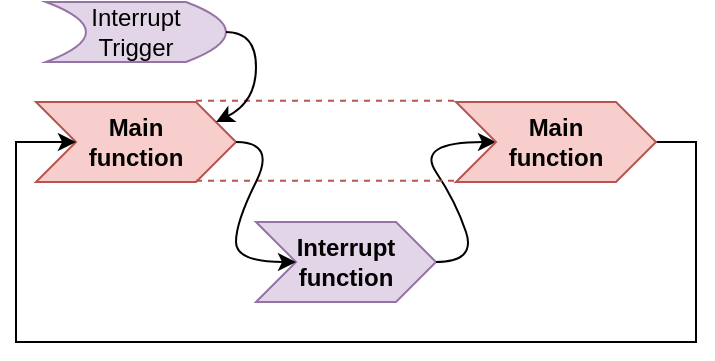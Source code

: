 <mxfile version="17.2.4" type="device" pages="10"><diagram id="HdS0mlNnBVwemlSZvNO9" name="Interrupt"><mxGraphModel dx="1108" dy="561" grid="1" gridSize="10" guides="1" tooltips="1" connect="1" arrows="1" fold="1" page="1" pageScale="1" pageWidth="850" pageHeight="1100" math="0" shadow="0"><root><mxCell id="0"/><mxCell id="1" parent="0"/><mxCell id="BK3yumWsxJV6LDgLpxUC-1" value="Main&lt;br&gt;function" style="shape=step;perimeter=stepPerimeter;whiteSpace=wrap;html=1;fixedSize=1;fillColor=#f8cecc;strokeColor=#b85450;fontStyle=1" parent="1" vertex="1"><mxGeometry x="180" y="200" width="100" height="40" as="geometry"/></mxCell><mxCell id="BK3yumWsxJV6LDgLpxUC-2" value="Interrupt&lt;br&gt;function" style="shape=step;perimeter=stepPerimeter;whiteSpace=wrap;html=1;fixedSize=1;fillColor=#e1d5e7;strokeColor=#9673a6;fontStyle=1" parent="1" vertex="1"><mxGeometry x="290" y="260" width="90" height="40" as="geometry"/></mxCell><mxCell id="BK3yumWsxJV6LDgLpxUC-13" style="edgeStyle=orthogonalEdgeStyle;rounded=0;orthogonalLoop=1;jettySize=auto;html=1;entryX=0;entryY=0.5;entryDx=0;entryDy=0;exitX=1;exitY=0.5;exitDx=0;exitDy=0;" parent="1" source="BK3yumWsxJV6LDgLpxUC-18" target="BK3yumWsxJV6LDgLpxUC-1" edge="1"><mxGeometry relative="1" as="geometry"><mxPoint x="549.971" y="220.029" as="sourcePoint"/><Array as="points"><mxPoint x="510" y="220"/><mxPoint x="510" y="320"/><mxPoint x="170" y="320"/><mxPoint x="170" y="220"/></Array></mxGeometry></mxCell><mxCell id="BK3yumWsxJV6LDgLpxUC-6" value="" style="curved=1;endArrow=classic;html=1;rounded=0;exitX=1;exitY=0.5;exitDx=0;exitDy=0;" parent="1" source="BK3yumWsxJV6LDgLpxUC-2" edge="1"><mxGeometry width="50" height="50" relative="1" as="geometry"><mxPoint x="380" y="300" as="sourcePoint"/><mxPoint x="410" y="220" as="targetPoint"/><Array as="points"><mxPoint x="400" y="280"/><mxPoint x="390" y="250"/><mxPoint x="370" y="220"/></Array></mxGeometry></mxCell><mxCell id="BK3yumWsxJV6LDgLpxUC-11" value="" style="endArrow=none;html=1;rounded=0;dashed=1;fillColor=#f8cecc;strokeColor=#b85450;" parent="1" edge="1"><mxGeometry width="50" height="50" relative="1" as="geometry"><mxPoint x="260" y="199.43" as="sourcePoint"/><mxPoint x="390" y="199.43" as="targetPoint"/></mxGeometry></mxCell><mxCell id="BK3yumWsxJV6LDgLpxUC-12" value="Interrupt&lt;br&gt;Trigger" style="shape=dataStorage;whiteSpace=wrap;html=1;fixedSize=1;fillColor=#e1d5e7;strokeColor=#9673a6;flipH=1;" parent="1" vertex="1"><mxGeometry x="185" y="150" width="90" height="30" as="geometry"/></mxCell><mxCell id="BK3yumWsxJV6LDgLpxUC-15" value="" style="endArrow=none;html=1;rounded=0;dashed=1;fillColor=#f8cecc;strokeColor=#b85450;" parent="1" edge="1"><mxGeometry width="50" height="50" relative="1" as="geometry"><mxPoint x="260" y="239.43" as="sourcePoint"/><mxPoint x="390" y="239.43" as="targetPoint"/></mxGeometry></mxCell><mxCell id="BK3yumWsxJV6LDgLpxUC-16" value="" style="curved=1;endArrow=classic;html=1;rounded=0;exitX=1;exitY=0.5;exitDx=0;exitDy=0;" parent="1" source="BK3yumWsxJV6LDgLpxUC-12" edge="1"><mxGeometry width="50" height="50" relative="1" as="geometry"><mxPoint x="230" y="150" as="sourcePoint"/><mxPoint x="270" y="210" as="targetPoint"/><Array as="points"><mxPoint x="290" y="165"/><mxPoint x="290" y="200"/></Array></mxGeometry></mxCell><mxCell id="BK3yumWsxJV6LDgLpxUC-17" value="" style="curved=1;endArrow=classic;html=1;rounded=0;exitX=1;exitY=0.5;exitDx=0;exitDy=0;" parent="1" edge="1"><mxGeometry width="50" height="50" relative="1" as="geometry"><mxPoint x="280" y="220" as="sourcePoint"/><mxPoint x="310" y="280" as="targetPoint"/><Array as="points"><mxPoint x="300" y="220"/><mxPoint x="280" y="260"/><mxPoint x="280" y="280"/></Array></mxGeometry></mxCell><mxCell id="BK3yumWsxJV6LDgLpxUC-18" value="Main&lt;br&gt;function" style="shape=step;perimeter=stepPerimeter;whiteSpace=wrap;html=1;fixedSize=1;fillColor=#f8cecc;strokeColor=#b85450;fontStyle=1" parent="1" vertex="1"><mxGeometry x="390" y="200" width="100" height="40" as="geometry"/></mxCell></root></mxGraphModel></diagram><diagram id="fHdKPtiNXR6PKn9Z_3xA" name="INTCON"><mxGraphModel dx="868" dy="561" grid="1" gridSize="10" guides="1" tooltips="1" connect="1" arrows="1" fold="1" page="1" pageScale="1" pageWidth="850" pageHeight="1100" math="0" shadow="0"><root><mxCell id="0"/><mxCell id="1" parent="0"/><mxCell id="uqjSJrUbZOF2xheraXcI-16" style="edgeStyle=orthogonalEdgeStyle;rounded=0;orthogonalLoop=1;jettySize=auto;html=1;entryX=0;entryY=0.5;entryDx=0;entryDy=0;" parent="1" source="uqjSJrUbZOF2xheraXcI-1" target="uqjSJrUbZOF2xheraXcI-13" edge="1"><mxGeometry relative="1" as="geometry"><Array as="points"><mxPoint x="150" y="265"/></Array></mxGeometry></mxCell><mxCell id="uqjSJrUbZOF2xheraXcI-1" value="GIE" style="rounded=0;whiteSpace=wrap;html=1;fillColor=#ffe6cc;strokeColor=#d79b00;" parent="1" vertex="1"><mxGeometry x="120" y="80" width="60" height="20" as="geometry"/></mxCell><mxCell id="uqjSJrUbZOF2xheraXcI-15" style="edgeStyle=orthogonalEdgeStyle;rounded=0;orthogonalLoop=1;jettySize=auto;html=1;entryX=0;entryY=0.5;entryDx=0;entryDy=0;" parent="1" source="uqjSJrUbZOF2xheraXcI-2" target="uqjSJrUbZOF2xheraXcI-12" edge="1"><mxGeometry relative="1" as="geometry"/></mxCell><mxCell id="uqjSJrUbZOF2xheraXcI-2" value="PEIE" style="rounded=0;whiteSpace=wrap;html=1;fillColor=#e1d5e7;strokeColor=#9673a6;" parent="1" vertex="1"><mxGeometry x="180" y="80" width="60" height="20" as="geometry"/></mxCell><mxCell id="uqjSJrUbZOF2xheraXcI-3" value="RFU" style="rounded=0;whiteSpace=wrap;html=1;fillColor=#f5f5f5;fontColor=#333333;strokeColor=#666666;" parent="1" vertex="1"><mxGeometry x="240" y="80" width="150" height="20" as="geometry"/></mxCell><mxCell id="uqjSJrUbZOF2xheraXcI-14" style="edgeStyle=orthogonalEdgeStyle;rounded=0;orthogonalLoop=1;jettySize=auto;html=1;entryX=0.75;entryY=0;entryDx=0;entryDy=0;" parent="1" source="uqjSJrUbZOF2xheraXcI-4" target="uqjSJrUbZOF2xheraXcI-11" edge="1"><mxGeometry relative="1" as="geometry"/></mxCell><mxCell id="uqjSJrUbZOF2xheraXcI-4" value="INTEDG" style="rounded=0;whiteSpace=wrap;html=1;fillColor=#d5e8d4;strokeColor=#82b366;" parent="1" vertex="1"><mxGeometry x="390" y="80" width="60" height="20" as="geometry"/></mxCell><mxCell id="uqjSJrUbZOF2xheraXcI-5" value="7" style="rounded=0;whiteSpace=wrap;html=1;fillColor=#ffe6cc;strokeColor=#d79b00;" parent="1" vertex="1"><mxGeometry x="120" y="60" width="60" height="20" as="geometry"/></mxCell><mxCell id="uqjSJrUbZOF2xheraXcI-6" value="6" style="rounded=0;whiteSpace=wrap;html=1;fillColor=#e1d5e7;strokeColor=#9673a6;" parent="1" vertex="1"><mxGeometry x="180" y="60" width="60" height="20" as="geometry"/></mxCell><mxCell id="uqjSJrUbZOF2xheraXcI-7" value="5:1" style="rounded=0;whiteSpace=wrap;html=1;fillColor=#f5f5f5;fontColor=#333333;strokeColor=#666666;" parent="1" vertex="1"><mxGeometry x="240" y="60" width="150" height="20" as="geometry"/></mxCell><mxCell id="uqjSJrUbZOF2xheraXcI-8" value="0" style="rounded=0;whiteSpace=wrap;html=1;fillColor=#d5e8d4;strokeColor=#82b366;" parent="1" vertex="1"><mxGeometry x="390" y="60" width="60" height="20" as="geometry"/></mxCell><mxCell id="uqjSJrUbZOF2xheraXcI-9" value="INTCON" style="rounded=0;whiteSpace=wrap;html=1;fontStyle=1;fillColor=#f8cecc;strokeColor=#b85450;" parent="1" vertex="1"><mxGeometry x="120" y="40" width="330" height="20" as="geometry"/></mxCell><mxCell id="uqjSJrUbZOF2xheraXcI-11" value="&amp;nbsp;Interrupt Edge Select bit&lt;br&gt;&lt;div&gt;&lt;i&gt;1 = Interrupt on rising edge of INT pin&lt;/i&gt;&lt;/div&gt;&lt;div&gt;&lt;i&gt;0 = Interrupt on falling edge of INT pin&lt;/i&gt;&lt;/div&gt;" style="rounded=1;whiteSpace=wrap;html=1;align=left;fillColor=#d5e8d4;strokeColor=#82b366;" parent="1" vertex="1"><mxGeometry x="240" y="140" width="240" height="50" as="geometry"/></mxCell><mxCell id="uqjSJrUbZOF2xheraXcI-12" value="Peripheral Interrupt Enable bit&lt;br&gt;&lt;div&gt;&lt;i&gt;1 = Enables all active peripheral interrupts&lt;/i&gt;&lt;/div&gt;&lt;div&gt;&lt;i&gt;0 = Disables all peripheral interrupts&lt;/i&gt;&lt;/div&gt;" style="rounded=1;whiteSpace=wrap;html=1;align=left;fillColor=#e1d5e7;strokeColor=#9673a6;" parent="1" vertex="1"><mxGeometry x="240" y="190" width="240" height="50" as="geometry"/></mxCell><mxCell id="uqjSJrUbZOF2xheraXcI-13" value="Global Interrupt Enable bit&lt;br&gt;&lt;div&gt;&lt;i&gt;1 = Enables all active interrupts&lt;/i&gt;&lt;/div&gt;&lt;div&gt;&lt;i&gt;0 = Disables all interrupts&lt;/i&gt;&lt;/div&gt;" style="rounded=1;whiteSpace=wrap;html=1;align=left;fillColor=#ffe6cc;strokeColor=#d79b00;" parent="1" vertex="1"><mxGeometry x="240" y="240" width="240" height="50" as="geometry"/></mxCell></root></mxGraphModel></diagram><diagram id="T4p-FemEU6Gjz2nypuAE" name="TMR"><mxGraphModel dx="868" dy="561" grid="1" gridSize="10" guides="1" tooltips="1" connect="1" arrows="1" fold="1" page="1" pageScale="1" pageWidth="850" pageHeight="1100" math="0" shadow="0"><root><mxCell id="0"/><mxCell id="1" parent="0"/><mxCell id="-E1H9-4Wnh3Gled-sCXa-1" value="" style="rounded=0;whiteSpace=wrap;html=1;fillColor=#cdeb8b;strokeColor=#36393d;" parent="1" vertex="1"><mxGeometry x="200" y="120" width="40" height="40" as="geometry"/></mxCell><mxCell id="-E1H9-4Wnh3Gled-sCXa-2" value="" style="rounded=0;whiteSpace=wrap;html=1;fillColor=#cdeb8b;strokeColor=#36393d;" parent="1" vertex="1"><mxGeometry x="240" y="120" width="40" height="40" as="geometry"/></mxCell><mxCell id="-E1H9-4Wnh3Gled-sCXa-3" value="" style="rounded=0;whiteSpace=wrap;html=1;fillColor=#cdeb8b;strokeColor=#36393d;" parent="1" vertex="1"><mxGeometry x="280" y="120" width="40" height="40" as="geometry"/></mxCell><mxCell id="-E1H9-4Wnh3Gled-sCXa-4" value="x" style="rounded=0;whiteSpace=wrap;html=1;fillColor=#ffcccc;strokeColor=#36393d;" parent="1" vertex="1"><mxGeometry x="320" y="120" width="40" height="40" as="geometry"/></mxCell><mxCell id="-E1H9-4Wnh3Gled-sCXa-5" value="x" style="rounded=0;whiteSpace=wrap;html=1;fillColor=#ffcccc;strokeColor=#36393d;" parent="1" vertex="1"><mxGeometry x="360" y="120" width="40" height="40" as="geometry"/></mxCell><mxCell id="-E1H9-4Wnh3Gled-sCXa-6" value="x" style="rounded=0;whiteSpace=wrap;html=1;fillColor=#ffcccc;strokeColor=#36393d;" parent="1" vertex="1"><mxGeometry x="400" y="120" width="40" height="40" as="geometry"/></mxCell><mxCell id="-E1H9-4Wnh3Gled-sCXa-7" value="x" style="rounded=0;whiteSpace=wrap;html=1;fillColor=#ffcccc;strokeColor=#36393d;" parent="1" vertex="1"><mxGeometry x="440" y="120" width="40" height="40" as="geometry"/></mxCell><mxCell id="-E1H9-4Wnh3Gled-sCXa-8" value="x" style="rounded=0;whiteSpace=wrap;html=1;fillColor=#ffcccc;strokeColor=#36393d;" parent="1" vertex="1"><mxGeometry x="480" y="120" width="40" height="40" as="geometry"/></mxCell><mxCell id="-E1H9-4Wnh3Gled-sCXa-9" value="7" style="rounded=0;whiteSpace=wrap;html=1;" parent="1" vertex="1"><mxGeometry x="200" y="80" width="40" height="40" as="geometry"/></mxCell><mxCell id="-E1H9-4Wnh3Gled-sCXa-10" value="6" style="rounded=0;whiteSpace=wrap;html=1;" parent="1" vertex="1"><mxGeometry x="240" y="80" width="40" height="40" as="geometry"/></mxCell><mxCell id="-E1H9-4Wnh3Gled-sCXa-11" value="5" style="rounded=0;whiteSpace=wrap;html=1;" parent="1" vertex="1"><mxGeometry x="280" y="80" width="40" height="40" as="geometry"/></mxCell><mxCell id="-E1H9-4Wnh3Gled-sCXa-12" value="4" style="rounded=0;whiteSpace=wrap;html=1;" parent="1" vertex="1"><mxGeometry x="320" y="80" width="40" height="40" as="geometry"/></mxCell><mxCell id="-E1H9-4Wnh3Gled-sCXa-13" value="3" style="rounded=0;whiteSpace=wrap;html=1;" parent="1" vertex="1"><mxGeometry x="360" y="80" width="40" height="40" as="geometry"/></mxCell><mxCell id="-E1H9-4Wnh3Gled-sCXa-14" value="2" style="rounded=0;whiteSpace=wrap;html=1;" parent="1" vertex="1"><mxGeometry x="400" y="80" width="40" height="40" as="geometry"/></mxCell><mxCell id="-E1H9-4Wnh3Gled-sCXa-15" value="1" style="rounded=0;whiteSpace=wrap;html=1;" parent="1" vertex="1"><mxGeometry x="440" y="80" width="40" height="40" as="geometry"/></mxCell><mxCell id="-E1H9-4Wnh3Gled-sCXa-16" value="0" style="rounded=0;whiteSpace=wrap;html=1;" parent="1" vertex="1"><mxGeometry x="480" y="80" width="40" height="40" as="geometry"/></mxCell><mxCell id="-E1H9-4Wnh3Gled-sCXa-17" value="" style="endArrow=none;html=1;rounded=0;" parent="1" edge="1"><mxGeometry width="50" height="50" relative="1" as="geometry"><mxPoint x="300" y="240" as="sourcePoint"/><mxPoint x="520" y="240" as="targetPoint"/><Array as="points"><mxPoint x="320" y="240"/><mxPoint x="320" y="200"/><mxPoint x="340" y="200"/><mxPoint x="340" y="240"/><mxPoint x="360" y="240"/><mxPoint x="360" y="200"/><mxPoint x="380" y="200"/><mxPoint x="380" y="240"/><mxPoint x="400" y="240"/><mxPoint x="400" y="200"/><mxPoint x="420" y="200"/><mxPoint x="420" y="240"/><mxPoint x="440" y="240"/><mxPoint x="440" y="200"/><mxPoint x="460" y="200"/><mxPoint x="460" y="240"/><mxPoint x="480" y="240"/><mxPoint x="480" y="200"/><mxPoint x="500" y="200"/><mxPoint x="500" y="240"/><mxPoint x="520" y="240"/></Array></mxGeometry></mxCell><mxCell id="-E1H9-4Wnh3Gled-sCXa-28" value="" style="curved=1;endArrow=classic;html=1;rounded=0;entryX=0.5;entryY=1;entryDx=0;entryDy=0;dashed=1;strokeColor=#FF0000;" parent="1" edge="1"><mxGeometry width="50" height="50" relative="1" as="geometry"><mxPoint x="340" y="220" as="sourcePoint"/><mxPoint x="340" y="160" as="targetPoint"/><Array as="points"><mxPoint x="350" y="220"/><mxPoint x="350" y="190"/></Array></mxGeometry></mxCell><mxCell id="-E1H9-4Wnh3Gled-sCXa-29" value="" style="curved=1;endArrow=classic;html=1;rounded=0;entryX=0.5;entryY=1;entryDx=0;entryDy=0;dashed=1;strokeColor=#FF0000;" parent="1" edge="1"><mxGeometry width="50" height="50" relative="1" as="geometry"><mxPoint x="380" y="220" as="sourcePoint"/><mxPoint x="380" y="160" as="targetPoint"/><Array as="points"><mxPoint x="390" y="220"/><mxPoint x="390" y="190"/></Array></mxGeometry></mxCell><mxCell id="-E1H9-4Wnh3Gled-sCXa-30" value="" style="curved=1;endArrow=classic;html=1;rounded=0;entryX=0.5;entryY=1;entryDx=0;entryDy=0;dashed=1;strokeColor=#FF0000;" parent="1" edge="1"><mxGeometry width="50" height="50" relative="1" as="geometry"><mxPoint x="420" y="220" as="sourcePoint"/><mxPoint x="420" y="160" as="targetPoint"/><Array as="points"><mxPoint x="430" y="220"/><mxPoint x="430" y="190"/></Array></mxGeometry></mxCell><mxCell id="-E1H9-4Wnh3Gled-sCXa-31" value="" style="curved=1;endArrow=classic;html=1;rounded=0;entryX=0.5;entryY=1;entryDx=0;entryDy=0;dashed=1;strokeColor=#FF0000;" parent="1" edge="1"><mxGeometry width="50" height="50" relative="1" as="geometry"><mxPoint x="460" y="220" as="sourcePoint"/><mxPoint x="460" y="160" as="targetPoint"/><Array as="points"><mxPoint x="470" y="220"/><mxPoint x="470" y="190"/></Array></mxGeometry></mxCell><mxCell id="-E1H9-4Wnh3Gled-sCXa-32" value="" style="curved=1;endArrow=classic;html=1;rounded=0;entryX=0.5;entryY=1;entryDx=0;entryDy=0;dashed=1;strokeColor=#FF0000;" parent="1" edge="1"><mxGeometry width="50" height="50" relative="1" as="geometry"><mxPoint x="500" y="220" as="sourcePoint"/><mxPoint x="500" y="160" as="targetPoint"/><Array as="points"><mxPoint x="510" y="220"/><mxPoint x="510" y="190"/></Array></mxGeometry></mxCell><mxCell id="-E1H9-4Wnh3Gled-sCXa-33" value="" style="endArrow=classic;html=1;rounded=0;strokeColor=#000000;" parent="1" edge="1"><mxGeometry width="50" height="50" relative="1" as="geometry"><mxPoint x="499.89" y="240" as="sourcePoint"/><mxPoint x="499.89" y="220" as="targetPoint"/></mxGeometry></mxCell><mxCell id="-E1H9-4Wnh3Gled-sCXa-34" value="" style="endArrow=classic;html=1;rounded=0;strokeColor=#000000;" parent="1" edge="1"><mxGeometry width="50" height="50" relative="1" as="geometry"><mxPoint x="459.89" y="240" as="sourcePoint"/><mxPoint x="459.89" y="220" as="targetPoint"/></mxGeometry></mxCell><mxCell id="-E1H9-4Wnh3Gled-sCXa-35" value="" style="endArrow=classic;html=1;rounded=0;strokeColor=#000000;" parent="1" edge="1"><mxGeometry width="50" height="50" relative="1" as="geometry"><mxPoint x="419.89" y="240" as="sourcePoint"/><mxPoint x="419.89" y="220" as="targetPoint"/></mxGeometry></mxCell><mxCell id="-E1H9-4Wnh3Gled-sCXa-36" value="" style="endArrow=classic;html=1;rounded=0;strokeColor=#000000;" parent="1" edge="1"><mxGeometry width="50" height="50" relative="1" as="geometry"><mxPoint x="379.89" y="240" as="sourcePoint"/><mxPoint x="379.89" y="220" as="targetPoint"/></mxGeometry></mxCell><mxCell id="-E1H9-4Wnh3Gled-sCXa-37" value="" style="endArrow=classic;html=1;rounded=0;strokeColor=#000000;" parent="1" edge="1"><mxGeometry width="50" height="50" relative="1" as="geometry"><mxPoint x="339.89" y="240" as="sourcePoint"/><mxPoint x="339.89" y="220" as="targetPoint"/></mxGeometry></mxCell><mxCell id="-E1H9-4Wnh3Gled-sCXa-38" value="0" style="text;html=1;strokeColor=none;fillColor=none;align=center;verticalAlign=middle;whiteSpace=wrap;rounded=0;" parent="1" vertex="1"><mxGeometry x="520" y="230" width="20" height="20" as="geometry"/></mxCell><mxCell id="-E1H9-4Wnh3Gled-sCXa-39" value="1" style="text;html=1;strokeColor=none;fillColor=none;align=center;verticalAlign=middle;whiteSpace=wrap;rounded=0;" parent="1" vertex="1"><mxGeometry x="520" y="190" width="20" height="20" as="geometry"/></mxCell><mxCell id="-E1H9-4Wnh3Gled-sCXa-40" value="Clock" style="text;html=1;strokeColor=none;fillColor=none;align=center;verticalAlign=middle;whiteSpace=wrap;rounded=0;" parent="1" vertex="1"><mxGeometry x="540" y="210" width="40" height="20" as="geometry"/></mxCell><mxCell id="-E1H9-4Wnh3Gled-sCXa-41" value="Timer Register" style="text;html=1;strokeColor=none;fillColor=none;align=center;verticalAlign=middle;whiteSpace=wrap;rounded=0;" parent="1" vertex="1"><mxGeometry x="535" y="80" width="50" height="75" as="geometry"/></mxCell></root></mxGraphModel></diagram><diagram id="WT3NBWjzo3bJX-dOA2V8" name="Overflow"><mxGraphModel dx="1021" dy="660" grid="1" gridSize="10" guides="1" tooltips="1" connect="1" arrows="1" fold="1" page="1" pageScale="1" pageWidth="850" pageHeight="1100" math="0" shadow="0"><root><mxCell id="0"/><mxCell id="1" parent="0"/><mxCell id="ofUAXiHjcmKmkhP3PdBA-17" value="TMR&lt;br&gt;Interrupt" style="shape=dataStorage;whiteSpace=wrap;html=1;fixedSize=1;fillColor=#e1d5e7;strokeColor=#9673a6;" vertex="1" parent="1"><mxGeometry x="80" y="60" width="100" height="40" as="geometry"/></mxCell><mxCell id="aqjSEka0R-u7YPPcWjkM-1" value="x" style="rounded=0;whiteSpace=wrap;html=1;fillColor=#ffcccc;strokeColor=#36393d;" vertex="1" parent="1"><mxGeometry x="200" y="160" width="40" height="40" as="geometry"/></mxCell><mxCell id="aqjSEka0R-u7YPPcWjkM-2" value="x" style="rounded=0;whiteSpace=wrap;html=1;fillColor=#ffcccc;strokeColor=#36393d;" vertex="1" parent="1"><mxGeometry x="240" y="160" width="40" height="40" as="geometry"/></mxCell><mxCell id="aqjSEka0R-u7YPPcWjkM-3" value="x" style="rounded=0;whiteSpace=wrap;html=1;fillColor=#ffcccc;strokeColor=#36393d;" vertex="1" parent="1"><mxGeometry x="280" y="160" width="40" height="40" as="geometry"/></mxCell><mxCell id="aqjSEka0R-u7YPPcWjkM-4" value="x" style="rounded=0;whiteSpace=wrap;html=1;fillColor=#ffcccc;strokeColor=#36393d;" vertex="1" parent="1"><mxGeometry x="320" y="160" width="40" height="40" as="geometry"/></mxCell><mxCell id="aqjSEka0R-u7YPPcWjkM-5" value="x" style="rounded=0;whiteSpace=wrap;html=1;fillColor=#ffcccc;strokeColor=#36393d;" vertex="1" parent="1"><mxGeometry x="360" y="160" width="40" height="40" as="geometry"/></mxCell><mxCell id="aqjSEka0R-u7YPPcWjkM-6" value="" style="rounded=0;whiteSpace=wrap;html=1;fillColor=#cdeb8b;strokeColor=#36393d;" vertex="1" parent="1"><mxGeometry x="400" y="160" width="40" height="40" as="geometry"/></mxCell><mxCell id="aqjSEka0R-u7YPPcWjkM-7" value="" style="rounded=0;whiteSpace=wrap;html=1;fillColor=#cdeb8b;strokeColor=#36393d;" vertex="1" parent="1"><mxGeometry x="440" y="160" width="40" height="40" as="geometry"/></mxCell><mxCell id="t4QpdIaTZzECUc8_HAKA-1" style="edgeStyle=orthogonalEdgeStyle;rounded=0;orthogonalLoop=1;jettySize=auto;html=1;startArrow=classic;startFill=1;endArrow=oval;endFill=1;" edge="1" parent="1" source="aqjSEka0R-u7YPPcWjkM-8"><mxGeometry relative="1" as="geometry"><mxPoint x="220" y="80" as="targetPoint"/><Array as="points"><mxPoint x="540" y="180"/><mxPoint x="540" y="80"/></Array></mxGeometry></mxCell><mxCell id="aqjSEka0R-u7YPPcWjkM-8" value="" style="rounded=0;whiteSpace=wrap;html=1;fillColor=#cdeb8b;strokeColor=#36393d;" vertex="1" parent="1"><mxGeometry x="480" y="160" width="40" height="40" as="geometry"/></mxCell><mxCell id="aqjSEka0R-u7YPPcWjkM-32" style="edgeStyle=orthogonalEdgeStyle;rounded=0;orthogonalLoop=1;jettySize=auto;html=1;entryX=1;entryY=0.5;entryDx=0;entryDy=0;" edge="1" parent="1" source="aqjSEka0R-u7YPPcWjkM-9" target="ofUAXiHjcmKmkhP3PdBA-17"><mxGeometry relative="1" as="geometry"><Array as="points"><mxPoint x="220" y="80"/></Array></mxGeometry></mxCell><mxCell id="aqjSEka0R-u7YPPcWjkM-9" value="7" style="rounded=0;whiteSpace=wrap;html=1;" vertex="1" parent="1"><mxGeometry x="200" y="120" width="40" height="40" as="geometry"/></mxCell><mxCell id="aqjSEka0R-u7YPPcWjkM-10" value="6" style="rounded=0;whiteSpace=wrap;html=1;" vertex="1" parent="1"><mxGeometry x="240" y="120" width="40" height="40" as="geometry"/></mxCell><mxCell id="aqjSEka0R-u7YPPcWjkM-11" value="5" style="rounded=0;whiteSpace=wrap;html=1;" vertex="1" parent="1"><mxGeometry x="280" y="120" width="40" height="40" as="geometry"/></mxCell><mxCell id="aqjSEka0R-u7YPPcWjkM-12" value="4" style="rounded=0;whiteSpace=wrap;html=1;" vertex="1" parent="1"><mxGeometry x="320" y="120" width="40" height="40" as="geometry"/></mxCell><mxCell id="aqjSEka0R-u7YPPcWjkM-13" value="3" style="rounded=0;whiteSpace=wrap;html=1;" vertex="1" parent="1"><mxGeometry x="360" y="120" width="40" height="40" as="geometry"/></mxCell><mxCell id="aqjSEka0R-u7YPPcWjkM-14" value="2" style="rounded=0;whiteSpace=wrap;html=1;" vertex="1" parent="1"><mxGeometry x="400" y="120" width="40" height="40" as="geometry"/></mxCell><mxCell id="aqjSEka0R-u7YPPcWjkM-15" value="1" style="rounded=0;whiteSpace=wrap;html=1;" vertex="1" parent="1"><mxGeometry x="440" y="120" width="40" height="40" as="geometry"/></mxCell><mxCell id="aqjSEka0R-u7YPPcWjkM-16" value="0" style="rounded=0;whiteSpace=wrap;html=1;" vertex="1" parent="1"><mxGeometry x="480" y="120" width="40" height="40" as="geometry"/></mxCell><mxCell id="aqjSEka0R-u7YPPcWjkM-17" value="" style="endArrow=none;html=1;rounded=0;" edge="1" parent="1"><mxGeometry width="50" height="50" relative="1" as="geometry"><mxPoint x="180" y="280" as="sourcePoint"/><mxPoint x="400" y="280" as="targetPoint"/><Array as="points"><mxPoint x="200" y="280"/><mxPoint x="200" y="240"/><mxPoint x="220" y="240"/><mxPoint x="220" y="280"/><mxPoint x="240" y="280"/><mxPoint x="240" y="240"/><mxPoint x="260" y="240"/><mxPoint x="260" y="280"/><mxPoint x="280" y="280"/><mxPoint x="280" y="240"/><mxPoint x="300" y="240"/><mxPoint x="300" y="280"/><mxPoint x="320" y="280"/><mxPoint x="320" y="240"/><mxPoint x="340" y="240"/><mxPoint x="340" y="280"/><mxPoint x="360" y="280"/><mxPoint x="360" y="240"/><mxPoint x="380" y="240"/><mxPoint x="380" y="280"/><mxPoint x="520" y="280"/></Array></mxGeometry></mxCell><mxCell id="aqjSEka0R-u7YPPcWjkM-18" value="" style="curved=1;endArrow=classic;html=1;rounded=0;entryX=0.5;entryY=1;entryDx=0;entryDy=0;dashed=1;strokeColor=#FF0000;" edge="1" parent="1"><mxGeometry width="50" height="50" relative="1" as="geometry"><mxPoint x="220" y="260" as="sourcePoint"/><mxPoint x="220" y="200" as="targetPoint"/><Array as="points"><mxPoint x="230" y="260"/><mxPoint x="230" y="230"/></Array></mxGeometry></mxCell><mxCell id="aqjSEka0R-u7YPPcWjkM-19" value="" style="curved=1;endArrow=classic;html=1;rounded=0;entryX=0.5;entryY=1;entryDx=0;entryDy=0;dashed=1;strokeColor=#FF0000;" edge="1" parent="1"><mxGeometry width="50" height="50" relative="1" as="geometry"><mxPoint x="260" y="260" as="sourcePoint"/><mxPoint x="260" y="200" as="targetPoint"/><Array as="points"><mxPoint x="270" y="260"/><mxPoint x="270" y="230"/></Array></mxGeometry></mxCell><mxCell id="aqjSEka0R-u7YPPcWjkM-20" value="" style="curved=1;endArrow=classic;html=1;rounded=0;entryX=0.5;entryY=1;entryDx=0;entryDy=0;dashed=1;strokeColor=#FF0000;" edge="1" parent="1"><mxGeometry width="50" height="50" relative="1" as="geometry"><mxPoint x="300" y="260" as="sourcePoint"/><mxPoint x="300" y="200" as="targetPoint"/><Array as="points"><mxPoint x="310" y="260"/><mxPoint x="310" y="230"/></Array></mxGeometry></mxCell><mxCell id="aqjSEka0R-u7YPPcWjkM-21" value="" style="curved=1;endArrow=classic;html=1;rounded=0;entryX=0.5;entryY=1;entryDx=0;entryDy=0;dashed=1;strokeColor=#FF0000;" edge="1" parent="1"><mxGeometry width="50" height="50" relative="1" as="geometry"><mxPoint x="340" y="260" as="sourcePoint"/><mxPoint x="340" y="200" as="targetPoint"/><Array as="points"><mxPoint x="350" y="260"/><mxPoint x="350" y="230"/></Array></mxGeometry></mxCell><mxCell id="aqjSEka0R-u7YPPcWjkM-22" value="" style="curved=1;endArrow=classic;html=1;rounded=0;entryX=0.5;entryY=1;entryDx=0;entryDy=0;dashed=1;strokeColor=#FF0000;" edge="1" parent="1"><mxGeometry width="50" height="50" relative="1" as="geometry"><mxPoint x="380" y="260" as="sourcePoint"/><mxPoint x="380" y="200" as="targetPoint"/><Array as="points"><mxPoint x="390" y="260"/><mxPoint x="390" y="230"/></Array></mxGeometry></mxCell><mxCell id="aqjSEka0R-u7YPPcWjkM-23" value="" style="endArrow=classic;html=1;rounded=0;strokeColor=#000000;" edge="1" parent="1"><mxGeometry width="50" height="50" relative="1" as="geometry"><mxPoint x="379.89" y="280" as="sourcePoint"/><mxPoint x="379.89" y="260" as="targetPoint"/></mxGeometry></mxCell><mxCell id="aqjSEka0R-u7YPPcWjkM-24" value="" style="endArrow=classic;html=1;rounded=0;strokeColor=#000000;" edge="1" parent="1"><mxGeometry width="50" height="50" relative="1" as="geometry"><mxPoint x="339.89" y="280" as="sourcePoint"/><mxPoint x="339.89" y="260" as="targetPoint"/></mxGeometry></mxCell><mxCell id="aqjSEka0R-u7YPPcWjkM-25" value="" style="endArrow=classic;html=1;rounded=0;strokeColor=#000000;" edge="1" parent="1"><mxGeometry width="50" height="50" relative="1" as="geometry"><mxPoint x="299.89" y="280" as="sourcePoint"/><mxPoint x="299.89" y="260" as="targetPoint"/></mxGeometry></mxCell><mxCell id="aqjSEka0R-u7YPPcWjkM-26" value="" style="endArrow=classic;html=1;rounded=0;strokeColor=#000000;" edge="1" parent="1"><mxGeometry width="50" height="50" relative="1" as="geometry"><mxPoint x="259.89" y="280" as="sourcePoint"/><mxPoint x="259.89" y="260" as="targetPoint"/></mxGeometry></mxCell><mxCell id="aqjSEka0R-u7YPPcWjkM-27" value="" style="endArrow=classic;html=1;rounded=0;strokeColor=#000000;" edge="1" parent="1"><mxGeometry width="50" height="50" relative="1" as="geometry"><mxPoint x="219.89" y="280" as="sourcePoint"/><mxPoint x="219.89" y="260" as="targetPoint"/></mxGeometry></mxCell><mxCell id="aqjSEka0R-u7YPPcWjkM-28" value="0" style="text;html=1;strokeColor=none;fillColor=none;align=center;verticalAlign=middle;whiteSpace=wrap;rounded=0;" vertex="1" parent="1"><mxGeometry x="520" y="270" width="20" height="20" as="geometry"/></mxCell><mxCell id="aqjSEka0R-u7YPPcWjkM-29" value="1" style="text;html=1;strokeColor=none;fillColor=none;align=center;verticalAlign=middle;whiteSpace=wrap;rounded=0;" vertex="1" parent="1"><mxGeometry x="520" y="230" width="20" height="20" as="geometry"/></mxCell><mxCell id="aqjSEka0R-u7YPPcWjkM-30" value="Clock" style="text;html=1;strokeColor=none;fillColor=none;align=center;verticalAlign=middle;whiteSpace=wrap;rounded=0;" vertex="1" parent="1"><mxGeometry x="540" y="250" width="40" height="20" as="geometry"/></mxCell><mxCell id="aqjSEka0R-u7YPPcWjkM-31" value="Timer Register&lt;br&gt;(TMRx)" style="text;html=1;strokeColor=none;fillColor=none;align=center;verticalAlign=middle;whiteSpace=wrap;rounded=0;" vertex="1" parent="1"><mxGeometry x="560" y="120" width="80" height="80" as="geometry"/></mxCell><mxCell id="aqjSEka0R-u7YPPcWjkM-66" value="Begin value" style="text;html=1;strokeColor=none;fillColor=none;align=center;verticalAlign=middle;whiteSpace=wrap;rounded=0;" vertex="1" parent="1"><mxGeometry x="360" y="290" width="40" height="30" as="geometry"/></mxCell><mxCell id="t4QpdIaTZzECUc8_HAKA-2" value="Reset" style="text;html=1;strokeColor=none;fillColor=none;align=center;verticalAlign=middle;whiteSpace=wrap;rounded=0;" vertex="1" parent="1"><mxGeometry x="500" y="60" width="40" height="20" as="geometry"/></mxCell></root></mxGraphModel></diagram><diagram id="8Ii02AsaNoY1Gt_Ek1mC" name="Compare"><mxGraphModel dx="868" dy="561" grid="1" gridSize="10" guides="1" tooltips="1" connect="1" arrows="1" fold="1" page="1" pageScale="1" pageWidth="850" pageHeight="1100" math="0" shadow="0"><root><mxCell id="0"/><mxCell id="1" parent="0"/><mxCell id="bOnIGdovq6EpPJajXLmf-1" value="TMR&lt;br&gt;Interrupt" style="shape=dataStorage;whiteSpace=wrap;html=1;fixedSize=1;fillColor=#e1d5e7;strokeColor=#9673a6;direction=west;" vertex="1" parent="1"><mxGeometry x="600" y="220" width="100" height="40" as="geometry"/></mxCell><mxCell id="bOnIGdovq6EpPJajXLmf-2" value="x" style="rounded=0;whiteSpace=wrap;html=1;fillColor=#ffcccc;strokeColor=#36393d;" vertex="1" parent="1"><mxGeometry x="320" y="360" width="40" height="40" as="geometry"/></mxCell><mxCell id="bOnIGdovq6EpPJajXLmf-3" value="x" style="rounded=0;whiteSpace=wrap;html=1;fillColor=#ffcccc;strokeColor=#36393d;" vertex="1" parent="1"><mxGeometry x="360" y="360" width="40" height="40" as="geometry"/></mxCell><mxCell id="bOnIGdovq6EpPJajXLmf-4" value="x" style="rounded=0;whiteSpace=wrap;html=1;fillColor=#ffcccc;strokeColor=#36393d;" vertex="1" parent="1"><mxGeometry x="400" y="360" width="40" height="40" as="geometry"/></mxCell><mxCell id="bOnIGdovq6EpPJajXLmf-5" value="x" style="rounded=0;whiteSpace=wrap;html=1;fillColor=#ffcccc;strokeColor=#36393d;" vertex="1" parent="1"><mxGeometry x="440" y="360" width="40" height="40" as="geometry"/></mxCell><mxCell id="bOnIGdovq6EpPJajXLmf-78" style="edgeStyle=orthogonalEdgeStyle;rounded=0;orthogonalLoop=1;jettySize=auto;html=1;endArrow=oval;endFill=1;startArrow=classic;startFill=1;" edge="1" parent="1" source="bOnIGdovq6EpPJajXLmf-6"><mxGeometry relative="1" as="geometry"><mxPoint x="540" y="240" as="targetPoint"/></mxGeometry></mxCell><mxCell id="bOnIGdovq6EpPJajXLmf-6" value="x" style="rounded=0;whiteSpace=wrap;html=1;fillColor=#ffcccc;strokeColor=#36393d;" vertex="1" parent="1"><mxGeometry x="480" y="360" width="40" height="40" as="geometry"/></mxCell><mxCell id="bOnIGdovq6EpPJajXLmf-7" value="" style="rounded=0;whiteSpace=wrap;html=1;fillColor=#cdeb8b;strokeColor=#36393d;" vertex="1" parent="1"><mxGeometry x="200" y="360" width="40" height="40" as="geometry"/></mxCell><mxCell id="bOnIGdovq6EpPJajXLmf-8" value="" style="rounded=0;whiteSpace=wrap;html=1;fillColor=#cdeb8b;strokeColor=#36393d;" vertex="1" parent="1"><mxGeometry x="240" y="360" width="40" height="40" as="geometry"/></mxCell><mxCell id="bOnIGdovq6EpPJajXLmf-9" value="" style="rounded=0;whiteSpace=wrap;html=1;fillColor=#cdeb8b;strokeColor=#36393d;" vertex="1" parent="1"><mxGeometry x="280" y="360" width="40" height="40" as="geometry"/></mxCell><mxCell id="bOnIGdovq6EpPJajXLmf-11" value="7" style="rounded=0;whiteSpace=wrap;html=1;" vertex="1" parent="1"><mxGeometry x="200" y="320" width="40" height="40" as="geometry"/></mxCell><mxCell id="bOnIGdovq6EpPJajXLmf-12" value="6" style="rounded=0;whiteSpace=wrap;html=1;" vertex="1" parent="1"><mxGeometry x="240" y="320" width="40" height="40" as="geometry"/></mxCell><mxCell id="bOnIGdovq6EpPJajXLmf-13" value="5" style="rounded=0;whiteSpace=wrap;html=1;" vertex="1" parent="1"><mxGeometry x="280" y="320" width="40" height="40" as="geometry"/></mxCell><mxCell id="bOnIGdovq6EpPJajXLmf-14" value="4" style="rounded=0;whiteSpace=wrap;html=1;" vertex="1" parent="1"><mxGeometry x="320" y="320" width="40" height="40" as="geometry"/></mxCell><mxCell id="bOnIGdovq6EpPJajXLmf-15" value="3" style="rounded=0;whiteSpace=wrap;html=1;" vertex="1" parent="1"><mxGeometry x="360" y="320" width="40" height="40" as="geometry"/></mxCell><mxCell id="bOnIGdovq6EpPJajXLmf-16" value="2" style="rounded=0;whiteSpace=wrap;html=1;" vertex="1" parent="1"><mxGeometry x="400" y="320" width="40" height="40" as="geometry"/></mxCell><mxCell id="bOnIGdovq6EpPJajXLmf-17" value="1" style="rounded=0;whiteSpace=wrap;html=1;" vertex="1" parent="1"><mxGeometry x="440" y="320" width="40" height="40" as="geometry"/></mxCell><mxCell id="bOnIGdovq6EpPJajXLmf-18" value="0" style="rounded=0;whiteSpace=wrap;html=1;" vertex="1" parent="1"><mxGeometry x="480" y="320" width="40" height="40" as="geometry"/></mxCell><mxCell id="bOnIGdovq6EpPJajXLmf-19" value="" style="endArrow=none;html=1;rounded=0;" edge="1" parent="1"><mxGeometry width="50" height="50" relative="1" as="geometry"><mxPoint x="300" y="480" as="sourcePoint"/><mxPoint x="520" y="480" as="targetPoint"/><Array as="points"><mxPoint x="320" y="480"/><mxPoint x="320" y="440"/><mxPoint x="340" y="440"/><mxPoint x="340" y="480"/><mxPoint x="360" y="480"/><mxPoint x="360" y="440"/><mxPoint x="380" y="440"/><mxPoint x="380" y="480"/><mxPoint x="400" y="480"/><mxPoint x="400" y="440"/><mxPoint x="420" y="440"/><mxPoint x="420" y="480"/><mxPoint x="440" y="480"/><mxPoint x="440" y="440"/><mxPoint x="460" y="440"/><mxPoint x="460" y="480"/><mxPoint x="480" y="480"/><mxPoint x="480" y="440"/><mxPoint x="500" y="440"/><mxPoint x="500" y="480"/></Array></mxGeometry></mxCell><mxCell id="bOnIGdovq6EpPJajXLmf-20" value="" style="curved=1;endArrow=classic;html=1;rounded=0;entryX=0.5;entryY=1;entryDx=0;entryDy=0;dashed=1;strokeColor=#FF0000;" edge="1" parent="1"><mxGeometry width="50" height="50" relative="1" as="geometry"><mxPoint x="340" y="460" as="sourcePoint"/><mxPoint x="340" y="400" as="targetPoint"/><Array as="points"><mxPoint x="350" y="460"/><mxPoint x="350" y="430"/></Array></mxGeometry></mxCell><mxCell id="bOnIGdovq6EpPJajXLmf-21" value="" style="curved=1;endArrow=classic;html=1;rounded=0;entryX=0.5;entryY=1;entryDx=0;entryDy=0;dashed=1;strokeColor=#FF0000;" edge="1" parent="1"><mxGeometry width="50" height="50" relative="1" as="geometry"><mxPoint x="380" y="460" as="sourcePoint"/><mxPoint x="380" y="400" as="targetPoint"/><Array as="points"><mxPoint x="390" y="460"/><mxPoint x="390" y="430"/></Array></mxGeometry></mxCell><mxCell id="bOnIGdovq6EpPJajXLmf-22" value="" style="curved=1;endArrow=classic;html=1;rounded=0;entryX=0.5;entryY=1;entryDx=0;entryDy=0;dashed=1;strokeColor=#FF0000;" edge="1" parent="1"><mxGeometry width="50" height="50" relative="1" as="geometry"><mxPoint x="420" y="460" as="sourcePoint"/><mxPoint x="420" y="400" as="targetPoint"/><Array as="points"><mxPoint x="430" y="460"/><mxPoint x="430" y="430"/></Array></mxGeometry></mxCell><mxCell id="bOnIGdovq6EpPJajXLmf-23" value="" style="curved=1;endArrow=classic;html=1;rounded=0;entryX=0.5;entryY=1;entryDx=0;entryDy=0;dashed=1;strokeColor=#FF0000;" edge="1" parent="1"><mxGeometry width="50" height="50" relative="1" as="geometry"><mxPoint x="460" y="460" as="sourcePoint"/><mxPoint x="460" y="400" as="targetPoint"/><Array as="points"><mxPoint x="470" y="460"/><mxPoint x="470" y="430"/></Array></mxGeometry></mxCell><mxCell id="bOnIGdovq6EpPJajXLmf-24" value="" style="curved=1;endArrow=classic;html=1;rounded=0;entryX=0.5;entryY=1;entryDx=0;entryDy=0;dashed=1;strokeColor=#FF0000;" edge="1" parent="1"><mxGeometry width="50" height="50" relative="1" as="geometry"><mxPoint x="500" y="460" as="sourcePoint"/><mxPoint x="500" y="400" as="targetPoint"/><Array as="points"><mxPoint x="510" y="460"/><mxPoint x="510" y="430"/></Array></mxGeometry></mxCell><mxCell id="bOnIGdovq6EpPJajXLmf-25" value="" style="endArrow=classic;html=1;rounded=0;strokeColor=#000000;" edge="1" parent="1"><mxGeometry width="50" height="50" relative="1" as="geometry"><mxPoint x="499.89" y="480" as="sourcePoint"/><mxPoint x="499.89" y="460" as="targetPoint"/></mxGeometry></mxCell><mxCell id="bOnIGdovq6EpPJajXLmf-26" value="" style="endArrow=classic;html=1;rounded=0;strokeColor=#000000;" edge="1" parent="1"><mxGeometry width="50" height="50" relative="1" as="geometry"><mxPoint x="459.89" y="480" as="sourcePoint"/><mxPoint x="459.89" y="460" as="targetPoint"/></mxGeometry></mxCell><mxCell id="bOnIGdovq6EpPJajXLmf-27" value="" style="endArrow=classic;html=1;rounded=0;strokeColor=#000000;" edge="1" parent="1"><mxGeometry width="50" height="50" relative="1" as="geometry"><mxPoint x="419.89" y="480" as="sourcePoint"/><mxPoint x="419.89" y="460" as="targetPoint"/></mxGeometry></mxCell><mxCell id="bOnIGdovq6EpPJajXLmf-28" value="" style="endArrow=classic;html=1;rounded=0;strokeColor=#000000;" edge="1" parent="1"><mxGeometry width="50" height="50" relative="1" as="geometry"><mxPoint x="379.89" y="480" as="sourcePoint"/><mxPoint x="379.89" y="460" as="targetPoint"/></mxGeometry></mxCell><mxCell id="bOnIGdovq6EpPJajXLmf-29" value="" style="endArrow=classic;html=1;rounded=0;strokeColor=#000000;" edge="1" parent="1"><mxGeometry width="50" height="50" relative="1" as="geometry"><mxPoint x="339.89" y="480" as="sourcePoint"/><mxPoint x="339.89" y="460" as="targetPoint"/></mxGeometry></mxCell><mxCell id="bOnIGdovq6EpPJajXLmf-30" value="0" style="text;html=1;strokeColor=none;fillColor=none;align=center;verticalAlign=middle;whiteSpace=wrap;rounded=0;" vertex="1" parent="1"><mxGeometry x="520" y="470" width="20" height="20" as="geometry"/></mxCell><mxCell id="bOnIGdovq6EpPJajXLmf-31" value="1" style="text;html=1;strokeColor=none;fillColor=none;align=center;verticalAlign=middle;whiteSpace=wrap;rounded=0;" vertex="1" parent="1"><mxGeometry x="520" y="430" width="20" height="20" as="geometry"/></mxCell><mxCell id="bOnIGdovq6EpPJajXLmf-32" value="Clock" style="text;html=1;strokeColor=none;fillColor=none;align=center;verticalAlign=middle;whiteSpace=wrap;rounded=0;" vertex="1" parent="1"><mxGeometry x="540" y="450" width="40" height="20" as="geometry"/></mxCell><mxCell id="bOnIGdovq6EpPJajXLmf-33" value="Timer Register&lt;br&gt;(TMRx)" style="text;html=1;strokeColor=none;fillColor=none;align=center;verticalAlign=middle;whiteSpace=wrap;rounded=0;" vertex="1" parent="1"><mxGeometry x="560" y="320" width="80" height="80" as="geometry"/></mxCell><mxCell id="bOnIGdovq6EpPJajXLmf-35" value="x" style="rounded=0;whiteSpace=wrap;html=1;fillColor=#ffcccc;strokeColor=#36393d;" vertex="1" parent="1"><mxGeometry x="320" y="120" width="40" height="40" as="geometry"/></mxCell><mxCell id="bOnIGdovq6EpPJajXLmf-36" value="x" style="rounded=0;whiteSpace=wrap;html=1;fillColor=#ffcccc;strokeColor=#36393d;" vertex="1" parent="1"><mxGeometry x="360" y="120" width="40" height="40" as="geometry"/></mxCell><mxCell id="bOnIGdovq6EpPJajXLmf-37" value="x" style="rounded=0;whiteSpace=wrap;html=1;fillColor=#ffcccc;strokeColor=#36393d;" vertex="1" parent="1"><mxGeometry x="400" y="120" width="40" height="40" as="geometry"/></mxCell><mxCell id="bOnIGdovq6EpPJajXLmf-38" value="x" style="rounded=0;whiteSpace=wrap;html=1;fillColor=#ffcccc;strokeColor=#36393d;" vertex="1" parent="1"><mxGeometry x="440" y="120" width="40" height="40" as="geometry"/></mxCell><mxCell id="bOnIGdovq6EpPJajXLmf-39" value="x" style="rounded=0;whiteSpace=wrap;html=1;fillColor=#ffcccc;strokeColor=#36393d;" vertex="1" parent="1"><mxGeometry x="480" y="120" width="40" height="40" as="geometry"/></mxCell><mxCell id="bOnIGdovq6EpPJajXLmf-40" value="" style="rounded=0;whiteSpace=wrap;html=1;fillColor=#cdeb8b;strokeColor=#36393d;" vertex="1" parent="1"><mxGeometry x="200" y="120" width="40" height="40" as="geometry"/></mxCell><mxCell id="bOnIGdovq6EpPJajXLmf-41" value="" style="rounded=0;whiteSpace=wrap;html=1;fillColor=#cdeb8b;strokeColor=#36393d;" vertex="1" parent="1"><mxGeometry x="240" y="120" width="40" height="40" as="geometry"/></mxCell><mxCell id="bOnIGdovq6EpPJajXLmf-42" value="" style="rounded=0;whiteSpace=wrap;html=1;fillColor=#cdeb8b;strokeColor=#36393d;" vertex="1" parent="1"><mxGeometry x="280" y="120" width="40" height="40" as="geometry"/></mxCell><mxCell id="bOnIGdovq6EpPJajXLmf-43" value="7" style="rounded=0;whiteSpace=wrap;html=1;" vertex="1" parent="1"><mxGeometry x="200" y="80" width="40" height="40" as="geometry"/></mxCell><mxCell id="bOnIGdovq6EpPJajXLmf-44" value="6" style="rounded=0;whiteSpace=wrap;html=1;" vertex="1" parent="1"><mxGeometry x="240" y="80" width="40" height="40" as="geometry"/></mxCell><mxCell id="bOnIGdovq6EpPJajXLmf-45" value="5" style="rounded=0;whiteSpace=wrap;html=1;" vertex="1" parent="1"><mxGeometry x="280" y="80" width="40" height="40" as="geometry"/></mxCell><mxCell id="bOnIGdovq6EpPJajXLmf-46" value="4" style="rounded=0;whiteSpace=wrap;html=1;" vertex="1" parent="1"><mxGeometry x="320" y="80" width="40" height="40" as="geometry"/></mxCell><mxCell id="bOnIGdovq6EpPJajXLmf-47" value="3" style="rounded=0;whiteSpace=wrap;html=1;" vertex="1" parent="1"><mxGeometry x="360" y="80" width="40" height="40" as="geometry"/></mxCell><mxCell id="bOnIGdovq6EpPJajXLmf-48" value="2" style="rounded=0;whiteSpace=wrap;html=1;" vertex="1" parent="1"><mxGeometry x="400" y="80" width="40" height="40" as="geometry"/></mxCell><mxCell id="bOnIGdovq6EpPJajXLmf-49" value="1" style="rounded=0;whiteSpace=wrap;html=1;" vertex="1" parent="1"><mxGeometry x="440" y="80" width="40" height="40" as="geometry"/></mxCell><mxCell id="bOnIGdovq6EpPJajXLmf-50" value="0" style="rounded=0;whiteSpace=wrap;html=1;" vertex="1" parent="1"><mxGeometry x="480" y="80" width="40" height="40" as="geometry"/></mxCell><mxCell id="bOnIGdovq6EpPJajXLmf-51" value="Compare Register&lt;br&gt;(PRx/TxPR)" style="text;html=1;strokeColor=none;fillColor=none;align=center;verticalAlign=middle;whiteSpace=wrap;rounded=0;" vertex="1" parent="1"><mxGeometry x="560" y="80" width="80" height="80" as="geometry"/></mxCell><mxCell id="bOnIGdovq6EpPJajXLmf-73" style="edgeStyle=orthogonalEdgeStyle;rounded=0;orthogonalLoop=1;jettySize=auto;html=1;entryX=0.5;entryY=0;entryDx=0;entryDy=0;" edge="1" parent="1" source="bOnIGdovq6EpPJajXLmf-52" target="bOnIGdovq6EpPJajXLmf-71"><mxGeometry relative="1" as="geometry"/></mxCell><mxCell id="bOnIGdovq6EpPJajXLmf-52" value="" style="shape=curlyBracket;whiteSpace=wrap;html=1;rounded=1;flipH=0;direction=north;" vertex="1" parent="1"><mxGeometry x="200" y="170" width="320" height="20" as="geometry"/></mxCell><mxCell id="bOnIGdovq6EpPJajXLmf-72" style="edgeStyle=orthogonalEdgeStyle;rounded=0;orthogonalLoop=1;jettySize=auto;html=1;entryX=0.5;entryY=1;entryDx=0;entryDy=0;" edge="1" parent="1" source="bOnIGdovq6EpPJajXLmf-70" target="bOnIGdovq6EpPJajXLmf-71"><mxGeometry relative="1" as="geometry"/></mxCell><mxCell id="bOnIGdovq6EpPJajXLmf-70" value="" style="shape=curlyBracket;whiteSpace=wrap;html=1;rounded=1;flipH=0;direction=north;flipV=1;" vertex="1" parent="1"><mxGeometry x="200" y="290" width="320" height="20" as="geometry"/></mxCell><mxCell id="bOnIGdovq6EpPJajXLmf-74" style="edgeStyle=orthogonalEdgeStyle;rounded=0;orthogonalLoop=1;jettySize=auto;html=1;" edge="1" parent="1" source="bOnIGdovq6EpPJajXLmf-71" target="bOnIGdovq6EpPJajXLmf-1"><mxGeometry relative="1" as="geometry"/></mxCell><mxCell id="bOnIGdovq6EpPJajXLmf-71" value="==" style="rhombus;whiteSpace=wrap;html=1;fillColor=#ffcc99;strokeColor=#36393d;" vertex="1" parent="1"><mxGeometry x="332.5" y="210" width="55" height="60" as="geometry"/></mxCell><mxCell id="bOnIGdovq6EpPJajXLmf-75" value="True" style="text;html=1;strokeColor=none;fillColor=none;align=center;verticalAlign=middle;whiteSpace=wrap;rounded=0;" vertex="1" parent="1"><mxGeometry x="405" y="220" width="20" height="20" as="geometry"/></mxCell><mxCell id="bOnIGdovq6EpPJajXLmf-80" value="Reset" style="text;html=1;strokeColor=none;fillColor=none;align=center;verticalAlign=middle;whiteSpace=wrap;rounded=0;" vertex="1" parent="1"><mxGeometry x="540" y="300" width="40" height="20" as="geometry"/></mxCell></root></mxGraphModel></diagram><diagram id="BSe92ZSCC5OAxDHqx6cT" name="Ovf_vs_Cp"><mxGraphModel dx="1085" dy="701" grid="1" gridSize="10" guides="1" tooltips="1" connect="1" arrows="1" fold="1" page="1" pageScale="1" pageWidth="850" pageHeight="1100" math="0" shadow="0"><root><mxCell id="0"/><mxCell id="1" parent="0"/><mxCell id="UgufgL8o4WaA4a6lP843-19" value="" style="endArrow=none;dashed=1;html=1;dashPattern=1 3;strokeWidth=1;rounded=0;strokeColor=#FF0000;" edge="1" parent="1"><mxGeometry width="50" height="50" relative="1" as="geometry"><mxPoint y="280" as="sourcePoint"/><mxPoint x="560" y="280" as="targetPoint"/></mxGeometry></mxCell><mxCell id="UgufgL8o4WaA4a6lP843-6" value="TMRx" style="rounded=0;whiteSpace=wrap;html=1;fillColor=#cdeb8b;strokeColor=#36393d;dashed=1;" vertex="1" parent="1"><mxGeometry x="80" y="360" width="80" height="120" as="geometry"/></mxCell><mxCell id="UgufgL8o4WaA4a6lP843-15" value="TMRx" style="rounded=0;whiteSpace=wrap;html=1;fillColor=#cdeb8b;strokeColor=#36393d;dashed=1;" vertex="1" parent="1"><mxGeometry x="280" y="360" width="80" height="120" as="geometry"/></mxCell><mxCell id="UgufgL8o4WaA4a6lP843-18" value="PRx/TxPR" style="rounded=0;whiteSpace=wrap;html=1;fillColor=#cdeb8b;strokeColor=#36393d;dashed=1;" vertex="1" parent="1"><mxGeometry x="440" y="340" width="80" height="140" as="geometry"/></mxCell><mxCell id="UgufgL8o4WaA4a6lP843-4" value="" style="endArrow=none;html=1;rounded=0;" edge="1" parent="1"><mxGeometry width="50" height="50" relative="1" as="geometry"><mxPoint x="200" y="280" as="sourcePoint"/><mxPoint x="80" y="240" as="targetPoint"/><Array as="points"><mxPoint x="160" y="280"/><mxPoint x="160" y="480"/><mxPoint x="80" y="480"/></Array></mxGeometry></mxCell><mxCell id="UgufgL8o4WaA4a6lP843-5" value="" style="endArrow=none;html=1;rounded=0;" edge="1" parent="1"><mxGeometry width="50" height="50" relative="1" as="geometry"><mxPoint x="200" y="260" as="sourcePoint"/><mxPoint x="160" y="240" as="targetPoint"/><Array as="points"><mxPoint x="160" y="260"/></Array></mxGeometry></mxCell><mxCell id="UgufgL8o4WaA4a6lP843-8" value="CLK" style="verticalLabelPosition=middle;verticalAlign=middle;html=1;shape=mxgraph.basic.drop;fillColor=#cdeb8b;strokeColor=#36393d;labelPosition=center;align=center;" vertex="1" parent="1"><mxGeometry x="102.5" y="150" width="35" height="70" as="geometry"/></mxCell><mxCell id="UgufgL8o4WaA4a6lP843-13" value="" style="endArrow=none;html=1;rounded=0;" edge="1" parent="1"><mxGeometry width="50" height="50" relative="1" as="geometry"><mxPoint x="560" y="340" as="sourcePoint"/><mxPoint x="280" y="240" as="targetPoint"/><Array as="points"><mxPoint x="520" y="340"/><mxPoint x="520" y="480"/><mxPoint x="440" y="480"/><mxPoint x="440" y="340"/><mxPoint x="360" y="340"/><mxPoint x="360" y="480"/><mxPoint x="280" y="480"/></Array></mxGeometry></mxCell><mxCell id="UgufgL8o4WaA4a6lP843-14" value="" style="endArrow=none;html=1;rounded=0;" edge="1" parent="1"><mxGeometry width="50" height="50" relative="1" as="geometry"><mxPoint x="440" y="240" as="sourcePoint"/><mxPoint x="360" y="240" as="targetPoint"/><Array as="points"><mxPoint x="440" y="320"/><mxPoint x="360" y="320"/></Array></mxGeometry></mxCell><mxCell id="UgufgL8o4WaA4a6lP843-16" value="CLK" style="verticalLabelPosition=middle;verticalAlign=middle;html=1;shape=mxgraph.basic.drop;fillColor=#cdeb8b;strokeColor=#36393d;labelPosition=center;align=center;" vertex="1" parent="1"><mxGeometry x="302.5" y="150" width="35" height="70" as="geometry"/></mxCell><mxCell id="UgufgL8o4WaA4a6lP843-17" value="" style="endArrow=none;html=1;rounded=0;" edge="1" parent="1"><mxGeometry width="50" height="50" relative="1" as="geometry"><mxPoint x="560" y="320" as="sourcePoint"/><mxPoint x="520" y="240" as="targetPoint"/><Array as="points"><mxPoint x="520" y="320"/></Array></mxGeometry></mxCell><mxCell id="UgufgL8o4WaA4a6lP843-20" value="Full" style="text;html=1;strokeColor=none;fillColor=none;align=center;verticalAlign=middle;whiteSpace=wrap;rounded=0;dashed=1;fontColor=#FF0000;" vertex="1" parent="1"><mxGeometry y="260" width="40" height="20" as="geometry"/></mxCell><mxCell id="UgufgL8o4WaA4a6lP843-21" value="" style="endArrow=none;dashed=1;html=1;dashPattern=1 3;strokeWidth=1;rounded=0;strokeColor=#FF0000;" edge="1" parent="1"><mxGeometry width="50" height="50" relative="1" as="geometry"><mxPoint y="480" as="sourcePoint"/><mxPoint x="560" y="480" as="targetPoint"/></mxGeometry></mxCell><mxCell id="UgufgL8o4WaA4a6lP843-22" value="0" style="text;html=1;strokeColor=none;fillColor=none;align=center;verticalAlign=middle;whiteSpace=wrap;rounded=0;dashed=1;fontColor=#FF0000;" vertex="1" parent="1"><mxGeometry y="460" width="40" height="20" as="geometry"/></mxCell><mxCell id="UgufgL8o4WaA4a6lP843-24" value="" style="curved=1;endArrow=classic;html=1;rounded=0;fontColor=#FF0000;strokeColor=#FF0000;strokeWidth=1;" edge="1" parent="1"><mxGeometry width="50" height="50" relative="1" as="geometry"><mxPoint x="200.0" y="270" as="sourcePoint"/><mxPoint x="200" y="360" as="targetPoint"/><Array as="points"><mxPoint x="250.0" y="270"/><mxPoint x="200.0" y="320"/></Array></mxGeometry></mxCell><mxCell id="UgufgL8o4WaA4a6lP843-26" value="Interrupt" style="text;html=1;strokeColor=none;fillColor=none;align=center;verticalAlign=middle;whiteSpace=wrap;rounded=0;dashed=1;fontColor=#FF0000;" vertex="1" parent="1"><mxGeometry x="180" y="360" width="40" height="20" as="geometry"/></mxCell><mxCell id="UgufgL8o4WaA4a6lP843-27" value="" style="curved=1;endArrow=classic;html=1;rounded=0;fontColor=#FF0000;strokeColor=#FF0000;strokeWidth=1;" edge="1" parent="1"><mxGeometry width="50" height="50" relative="1" as="geometry"><mxPoint x="560.0" y="330" as="sourcePoint"/><mxPoint x="560.0" y="420" as="targetPoint"/><Array as="points"><mxPoint x="610.0" y="330"/><mxPoint x="560.0" y="380"/></Array></mxGeometry></mxCell><mxCell id="UgufgL8o4WaA4a6lP843-28" value="Interrupt" style="text;html=1;strokeColor=none;fillColor=none;align=center;verticalAlign=middle;whiteSpace=wrap;rounded=0;dashed=1;fontColor=#FF0000;" vertex="1" parent="1"><mxGeometry x="540" y="420" width="40" height="20" as="geometry"/></mxCell><mxCell id="UgufgL8o4WaA4a6lP843-29" value="OVERFLOW MODE" style="shape=curlyBracket;whiteSpace=wrap;html=1;rounded=1;flipH=1;fontColor=#000000;direction=south;flipV=1;labelPosition=center;verticalLabelPosition=bottom;align=center;verticalAlign=top;" vertex="1" parent="1"><mxGeometry x="60" y="490" width="160" height="20" as="geometry"/></mxCell><mxCell id="UgufgL8o4WaA4a6lP843-30" value="&lt;font color=&quot;#000000&quot;&gt;COMPARE MODE&lt;/font&gt;" style="shape=curlyBracket;whiteSpace=wrap;html=1;rounded=1;flipH=1;fontColor=#FF0000;direction=south;flipV=1;labelPosition=center;verticalLabelPosition=bottom;align=center;verticalAlign=top;" vertex="1" parent="1"><mxGeometry x="265" y="490" width="325" height="20" as="geometry"/></mxCell></root></mxGraphModel></diagram><diagram id="G_bWf1iUM-DZgxWzHUNh" name="TMR16"><mxGraphModel dx="821" dy="416" grid="1" gridSize="10" guides="1" tooltips="1" connect="1" arrows="1" fold="1" page="1" pageScale="1" pageWidth="850" pageHeight="1100" math="0" shadow="0"><root><mxCell id="0"/><mxCell id="1" parent="0"/><mxCell id="GqTVOVCHciU07wuAmPh9-6" style="edgeStyle=orthogonalEdgeStyle;rounded=0;orthogonalLoop=1;jettySize=auto;html=1;entryX=0;entryY=0.5;entryDx=0;entryDy=0;fontColor=#000000;startArrow=none;startFill=0;endArrow=classic;endFill=1;strokeColor=#000000;strokeWidth=1;" edge="1" parent="1" source="GqTVOVCHciU07wuAmPh9-3" target="GqTVOVCHciU07wuAmPh9-4"><mxGeometry relative="1" as="geometry"/></mxCell><mxCell id="GqTVOVCHciU07wuAmPh9-3" value="Clock source" style="rounded=0;whiteSpace=wrap;html=1;fillColor=#ffcccc;strokeColor=#36393d;" vertex="1" parent="1"><mxGeometry x="80" y="80" width="80" height="40" as="geometry"/></mxCell><mxCell id="GqTVOVCHciU07wuAmPh9-7" style="edgeStyle=orthogonalEdgeStyle;rounded=0;orthogonalLoop=1;jettySize=auto;html=1;entryX=0;entryY=0.5;entryDx=0;entryDy=0;fontColor=#000000;startArrow=none;startFill=0;endArrow=classic;endFill=1;strokeColor=#000000;strokeWidth=1;" edge="1" parent="1" source="GqTVOVCHciU07wuAmPh9-4" target="GqTVOVCHciU07wuAmPh9-5"><mxGeometry relative="1" as="geometry"/></mxCell><mxCell id="GqTVOVCHciU07wuAmPh9-4" value="Prescaler&lt;br&gt;(Pre)" style="rounded=0;whiteSpace=wrap;html=1;fillColor=#ffcc99;strokeColor=#36393d;" vertex="1" parent="1"><mxGeometry x="220" y="80" width="80" height="40" as="geometry"/></mxCell><mxCell id="GqTVOVCHciU07wuAmPh9-10" style="edgeStyle=orthogonalEdgeStyle;rounded=0;orthogonalLoop=1;jettySize=auto;html=1;entryX=0;entryY=0.5;entryDx=0;entryDy=0;fontColor=#000000;startArrow=none;startFill=0;endArrow=classic;endFill=1;strokeColor=#000000;strokeWidth=1;" edge="1" parent="1" source="GqTVOVCHciU07wuAmPh9-5" target="GqTVOVCHciU07wuAmPh9-8"><mxGeometry relative="1" as="geometry"/></mxCell><mxCell id="GqTVOVCHciU07wuAmPh9-5" value="TMR Body&lt;br&gt;(TMR)" style="rounded=0;whiteSpace=wrap;html=1;fillColor=#cdeb8b;strokeColor=#36393d;" vertex="1" parent="1"><mxGeometry x="360" y="80" width="80" height="40" as="geometry"/></mxCell><mxCell id="GqTVOVCHciU07wuAmPh9-11" style="edgeStyle=orthogonalEdgeStyle;rounded=0;orthogonalLoop=1;jettySize=auto;html=1;entryX=0;entryY=0.5;entryDx=0;entryDy=0;fontColor=#000000;startArrow=none;startFill=0;endArrow=classic;endFill=1;strokeColor=#000000;strokeWidth=1;" edge="1" parent="1" source="GqTVOVCHciU07wuAmPh9-8" target="GqTVOVCHciU07wuAmPh9-9"><mxGeometry relative="1" as="geometry"/></mxCell><mxCell id="GqTVOVCHciU07wuAmPh9-8" value="Poscaler&lt;br&gt;(Pos)" style="rounded=0;whiteSpace=wrap;html=1;fillColor=#ffff88;strokeColor=#36393d;" vertex="1" parent="1"><mxGeometry x="500" y="80" width="80" height="40" as="geometry"/></mxCell><mxCell id="GqTVOVCHciU07wuAmPh9-9" value="Interrupt" style="rounded=0;whiteSpace=wrap;html=1;fillColor=#eeeeee;strokeColor=#36393d;" vertex="1" parent="1"><mxGeometry x="640" y="80" width="80" height="40" as="geometry"/></mxCell><mxCell id="GqTVOVCHciU07wuAmPh9-12" value="Fin" style="text;html=1;strokeColor=none;fillColor=none;align=center;verticalAlign=middle;whiteSpace=wrap;rounded=0;fontColor=#000000;" vertex="1" parent="1"><mxGeometry x="160" y="80" width="40" height="20" as="geometry"/></mxCell><mxCell id="GqTVOVCHciU07wuAmPh9-13" value="Ftmr" style="text;html=1;strokeColor=none;fillColor=none;align=center;verticalAlign=middle;whiteSpace=wrap;rounded=0;fontColor=#000000;" vertex="1" parent="1"><mxGeometry x="300" y="80" width="40" height="20" as="geometry"/></mxCell><mxCell id="GqTVOVCHciU07wuAmPh9-14" value="Fov" style="text;html=1;strokeColor=none;fillColor=none;align=center;verticalAlign=middle;whiteSpace=wrap;rounded=0;fontColor=#000000;" vertex="1" parent="1"><mxGeometry x="440" y="80" width="40" height="20" as="geometry"/></mxCell><mxCell id="GqTVOVCHciU07wuAmPh9-15" value="Fint" style="text;html=1;strokeColor=none;fillColor=none;align=center;verticalAlign=middle;whiteSpace=wrap;rounded=0;fontColor=#000000;" vertex="1" parent="1"><mxGeometry x="580" y="80" width="40" height="20" as="geometry"/></mxCell></root></mxGraphModel></diagram><diagram id="zcCAK_iHdYZHcZnZidbx" name="TMR0_16"><mxGraphModel dx="1108" dy="561" grid="1" gridSize="10" guides="1" tooltips="1" connect="1" arrows="1" fold="1" page="1" pageScale="1" pageWidth="850" pageHeight="1100" math="0" shadow="0"><root><mxCell id="0"/><mxCell id="1" parent="0"/><mxCell id="jdJJrzvM-OTXezoG2Xsq-1" style="edgeStyle=orthogonalEdgeStyle;rounded=0;orthogonalLoop=1;jettySize=auto;html=1;entryX=0;entryY=0.5;entryDx=0;entryDy=0;fontColor=#000000;startArrow=none;startFill=0;endArrow=classic;endFill=1;strokeColor=#000000;strokeWidth=1;" parent="1" source="jdJJrzvM-OTXezoG2Xsq-2" target="jdJJrzvM-OTXezoG2Xsq-4" edge="1"><mxGeometry relative="1" as="geometry"/></mxCell><mxCell id="jdJJrzvM-OTXezoG2Xsq-2" value="Clock source&lt;br&gt;(LFINTOSC=31kHz)" style="rounded=0;whiteSpace=wrap;html=1;fillColor=#ffcccc;strokeColor=#36393d;" parent="1" vertex="1"><mxGeometry x="40" y="80" width="120" height="40" as="geometry"/></mxCell><mxCell id="jdJJrzvM-OTXezoG2Xsq-3" style="edgeStyle=orthogonalEdgeStyle;rounded=0;orthogonalLoop=1;jettySize=auto;html=1;entryX=0;entryY=0.5;entryDx=0;entryDy=0;fontColor=#000000;startArrow=none;startFill=0;endArrow=classic;endFill=1;strokeColor=#000000;strokeWidth=1;" parent="1" source="jdJJrzvM-OTXezoG2Xsq-4" target="jdJJrzvM-OTXezoG2Xsq-6" edge="1"><mxGeometry relative="1" as="geometry"/></mxCell><mxCell id="jdJJrzvM-OTXezoG2Xsq-4" value="Prescaler&lt;br&gt;(Pre=8)" style="rounded=0;whiteSpace=wrap;html=1;fillColor=#ffcc99;strokeColor=#36393d;" parent="1" vertex="1"><mxGeometry x="220" y="80" width="80" height="40" as="geometry"/></mxCell><mxCell id="jdJJrzvM-OTXezoG2Xsq-5" style="edgeStyle=orthogonalEdgeStyle;rounded=0;orthogonalLoop=1;jettySize=auto;html=1;entryX=0;entryY=0.5;entryDx=0;entryDy=0;fontColor=#000000;startArrow=none;startFill=0;endArrow=classic;endFill=1;strokeColor=#000000;strokeWidth=1;" parent="1" source="jdJJrzvM-OTXezoG2Xsq-6" target="jdJJrzvM-OTXezoG2Xsq-8" edge="1"><mxGeometry relative="1" as="geometry"/></mxCell><mxCell id="jdJJrzvM-OTXezoG2Xsq-6" value="TMR0 Body&lt;br&gt;(TMR0)" style="rounded=0;whiteSpace=wrap;html=1;fillColor=#cdeb8b;strokeColor=#36393d;" parent="1" vertex="1"><mxGeometry x="360" y="80" width="80" height="40" as="geometry"/></mxCell><mxCell id="jdJJrzvM-OTXezoG2Xsq-7" style="edgeStyle=orthogonalEdgeStyle;rounded=0;orthogonalLoop=1;jettySize=auto;html=1;entryX=0;entryY=0.5;entryDx=0;entryDy=0;fontColor=#000000;startArrow=none;startFill=0;endArrow=classic;endFill=1;strokeColor=#000000;strokeWidth=1;" parent="1" source="jdJJrzvM-OTXezoG2Xsq-8" target="jdJJrzvM-OTXezoG2Xsq-9" edge="1"><mxGeometry relative="1" as="geometry"/></mxCell><mxCell id="jdJJrzvM-OTXezoG2Xsq-8" value="Poscaler&lt;br&gt;(Pos=1)" style="rounded=0;whiteSpace=wrap;html=1;fillColor=#ffff88;strokeColor=#36393d;" parent="1" vertex="1"><mxGeometry x="500" y="80" width="80" height="40" as="geometry"/></mxCell><mxCell id="jdJJrzvM-OTXezoG2Xsq-9" value="Interrupt" style="rounded=0;whiteSpace=wrap;html=1;fillColor=#eeeeee;strokeColor=#36393d;" parent="1" vertex="1"><mxGeometry x="640" y="80" width="80" height="40" as="geometry"/></mxCell><mxCell id="jdJJrzvM-OTXezoG2Xsq-10" value="Fin" style="text;html=1;strokeColor=none;fillColor=none;align=center;verticalAlign=middle;whiteSpace=wrap;rounded=0;fontColor=#000000;" parent="1" vertex="1"><mxGeometry x="160" y="80" width="40" height="20" as="geometry"/></mxCell><mxCell id="jdJJrzvM-OTXezoG2Xsq-11" value="Ftmr" style="text;html=1;strokeColor=none;fillColor=none;align=center;verticalAlign=middle;whiteSpace=wrap;rounded=0;fontColor=#000000;" parent="1" vertex="1"><mxGeometry x="300" y="80" width="40" height="20" as="geometry"/></mxCell><mxCell id="jdJJrzvM-OTXezoG2Xsq-12" value="Fov" style="text;html=1;strokeColor=none;fillColor=none;align=center;verticalAlign=middle;whiteSpace=wrap;rounded=0;fontColor=#000000;" parent="1" vertex="1"><mxGeometry x="440" y="80" width="40" height="20" as="geometry"/></mxCell><mxCell id="jdJJrzvM-OTXezoG2Xsq-13" value="Fint=2Hz" style="text;html=1;strokeColor=none;fillColor=none;align=center;verticalAlign=middle;whiteSpace=wrap;rounded=0;fontColor=#000000;" parent="1" vertex="1"><mxGeometry x="580" y="80" width="60" height="20" as="geometry"/></mxCell></root></mxGraphModel></diagram><diagram id="AF7uzX9py796b0RigYrT" name="TMR8"><mxGraphModel dx="1055" dy="534" grid="1" gridSize="10" guides="1" tooltips="1" connect="1" arrows="1" fold="1" page="1" pageScale="1" pageWidth="850" pageHeight="1100" math="0" shadow="0"><root><mxCell id="0"/><mxCell id="1" parent="0"/><mxCell id="Aim9FhOpU0iO6Wi9hKH--1" style="edgeStyle=orthogonalEdgeStyle;rounded=0;orthogonalLoop=1;jettySize=auto;html=1;entryX=0;entryY=0.5;entryDx=0;entryDy=0;fontColor=#000000;startArrow=none;startFill=0;endArrow=classic;endFill=1;strokeColor=#000000;strokeWidth=1;" edge="1" parent="1" source="Aim9FhOpU0iO6Wi9hKH--2" target="Aim9FhOpU0iO6Wi9hKH--4"><mxGeometry relative="1" as="geometry"/></mxCell><mxCell id="Aim9FhOpU0iO6Wi9hKH--2" value="Clock source" style="rounded=0;whiteSpace=wrap;html=1;fillColor=#ffcccc;strokeColor=#36393d;" vertex="1" parent="1"><mxGeometry x="80" y="80" width="80" height="40" as="geometry"/></mxCell><mxCell id="Aim9FhOpU0iO6Wi9hKH--3" style="edgeStyle=orthogonalEdgeStyle;rounded=0;orthogonalLoop=1;jettySize=auto;html=1;entryX=0;entryY=0.5;entryDx=0;entryDy=0;fontColor=#000000;startArrow=none;startFill=0;endArrow=classic;endFill=1;strokeColor=#000000;strokeWidth=1;" edge="1" parent="1" source="Aim9FhOpU0iO6Wi9hKH--4" target="Aim9FhOpU0iO6Wi9hKH--6"><mxGeometry relative="1" as="geometry"/></mxCell><mxCell id="Aim9FhOpU0iO6Wi9hKH--4" value="Prescaler&lt;br&gt;(Pre)" style="rounded=0;whiteSpace=wrap;html=1;fillColor=#ffcc99;strokeColor=#36393d;" vertex="1" parent="1"><mxGeometry x="220" y="80" width="80" height="40" as="geometry"/></mxCell><mxCell id="Aim9FhOpU0iO6Wi9hKH--5" style="edgeStyle=orthogonalEdgeStyle;rounded=0;orthogonalLoop=1;jettySize=auto;html=1;entryX=0;entryY=0.5;entryDx=0;entryDy=0;fontColor=#000000;startArrow=none;startFill=0;endArrow=classic;endFill=1;strokeColor=#000000;strokeWidth=1;" edge="1" parent="1" target="Aim9FhOpU0iO6Wi9hKH--8"><mxGeometry relative="1" as="geometry"><mxPoint x="500" y="100" as="sourcePoint"/></mxGeometry></mxCell><mxCell id="Aim9FhOpU0iO6Wi9hKH--6" value="TMR Body&lt;br&gt;(TMR==PRx/TxPR?)" style="rounded=0;whiteSpace=wrap;html=1;fillColor=#cdeb8b;strokeColor=#36393d;" vertex="1" parent="1"><mxGeometry x="360" y="80" width="140" height="40" as="geometry"/></mxCell><mxCell id="Aim9FhOpU0iO6Wi9hKH--7" style="edgeStyle=orthogonalEdgeStyle;rounded=0;orthogonalLoop=1;jettySize=auto;html=1;entryX=0;entryY=0.5;entryDx=0;entryDy=0;fontColor=#000000;startArrow=none;startFill=0;endArrow=classic;endFill=1;strokeColor=#000000;strokeWidth=1;" edge="1" parent="1" source="Aim9FhOpU0iO6Wi9hKH--8" target="Aim9FhOpU0iO6Wi9hKH--9"><mxGeometry relative="1" as="geometry"/></mxCell><mxCell id="Aim9FhOpU0iO6Wi9hKH--8" value="Poscaler&lt;br&gt;(Pos)" style="rounded=0;whiteSpace=wrap;html=1;fillColor=#ffff88;strokeColor=#36393d;" vertex="1" parent="1"><mxGeometry x="560" y="80" width="80" height="40" as="geometry"/></mxCell><mxCell id="Aim9FhOpU0iO6Wi9hKH--9" value="Interrupt" style="rounded=0;whiteSpace=wrap;html=1;fillColor=#eeeeee;strokeColor=#36393d;" vertex="1" parent="1"><mxGeometry x="700" y="80" width="80" height="40" as="geometry"/></mxCell><mxCell id="Aim9FhOpU0iO6Wi9hKH--10" value="Fin" style="text;html=1;strokeColor=none;fillColor=none;align=center;verticalAlign=middle;whiteSpace=wrap;rounded=0;fontColor=#000000;" vertex="1" parent="1"><mxGeometry x="160" y="80" width="40" height="20" as="geometry"/></mxCell><mxCell id="Aim9FhOpU0iO6Wi9hKH--11" value="Ftmr" style="text;html=1;strokeColor=none;fillColor=none;align=center;verticalAlign=middle;whiteSpace=wrap;rounded=0;fontColor=#000000;" vertex="1" parent="1"><mxGeometry x="300" y="80" width="40" height="20" as="geometry"/></mxCell><mxCell id="Aim9FhOpU0iO6Wi9hKH--12" value="Fov" style="text;html=1;strokeColor=none;fillColor=none;align=center;verticalAlign=middle;whiteSpace=wrap;rounded=0;fontColor=#000000;" vertex="1" parent="1"><mxGeometry x="500" y="80" width="40" height="20" as="geometry"/></mxCell><mxCell id="Aim9FhOpU0iO6Wi9hKH--13" value="Fint" style="text;html=1;strokeColor=none;fillColor=none;align=center;verticalAlign=middle;whiteSpace=wrap;rounded=0;fontColor=#000000;" vertex="1" parent="1"><mxGeometry x="640" y="80" width="40" height="20" as="geometry"/></mxCell></root></mxGraphModel></diagram><diagram id="RIq6D3qWPSvntD1MJ5Ee" name="TMR2"><mxGraphModel dx="1108" dy="561" grid="1" gridSize="10" guides="1" tooltips="1" connect="1" arrows="1" fold="1" page="1" pageScale="1" pageWidth="850" pageHeight="1100" math="0" shadow="0"><root><mxCell id="0"/><mxCell id="1" parent="0"/><mxCell id="WLCvN3hAuq4xgKN9E6Yp-1" style="edgeStyle=orthogonalEdgeStyle;rounded=0;orthogonalLoop=1;jettySize=auto;html=1;entryX=0;entryY=0.5;entryDx=0;entryDy=0;fontColor=#000000;startArrow=none;startFill=0;endArrow=classic;endFill=1;strokeColor=#000000;strokeWidth=1;" parent="1" source="WLCvN3hAuq4xgKN9E6Yp-2" target="WLCvN3hAuq4xgKN9E6Yp-4" edge="1"><mxGeometry relative="1" as="geometry"/></mxCell><mxCell id="WLCvN3hAuq4xgKN9E6Yp-2" value="Clock source&lt;br&gt;(LFINTOSC=31kHz)" style="rounded=0;whiteSpace=wrap;html=1;fillColor=#ffcccc;strokeColor=#36393d;" parent="1" vertex="1"><mxGeometry x="40" y="80" width="120" height="40" as="geometry"/></mxCell><mxCell id="WLCvN3hAuq4xgKN9E6Yp-3" style="edgeStyle=orthogonalEdgeStyle;rounded=0;orthogonalLoop=1;jettySize=auto;html=1;entryX=0;entryY=0.5;entryDx=0;entryDy=0;fontColor=#000000;startArrow=none;startFill=0;endArrow=classic;endFill=1;strokeColor=#000000;strokeWidth=1;" parent="1" source="WLCvN3hAuq4xgKN9E6Yp-4" target="WLCvN3hAuq4xgKN9E6Yp-6" edge="1"><mxGeometry relative="1" as="geometry"/></mxCell><mxCell id="WLCvN3hAuq4xgKN9E6Yp-4" value="Prescaler&lt;br&gt;(Pre=2)" style="rounded=0;whiteSpace=wrap;html=1;fillColor=#ffcc99;strokeColor=#36393d;" parent="1" vertex="1"><mxGeometry x="220" y="80" width="80" height="40" as="geometry"/></mxCell><mxCell id="WLCvN3hAuq4xgKN9E6Yp-5" style="edgeStyle=orthogonalEdgeStyle;rounded=0;orthogonalLoop=1;jettySize=auto;html=1;entryX=0;entryY=0.5;entryDx=0;entryDy=0;fontColor=#000000;startArrow=none;startFill=0;endArrow=classic;endFill=1;strokeColor=#000000;strokeWidth=1;" parent="1" target="WLCvN3hAuq4xgKN9E6Yp-8" edge="1"><mxGeometry relative="1" as="geometry"><mxPoint x="500" y="100" as="sourcePoint"/></mxGeometry></mxCell><mxCell id="WLCvN3hAuq4xgKN9E6Yp-6" value="TMR2 Body&lt;br&gt;(TMR==PRx/TxPR?)" style="rounded=0;whiteSpace=wrap;html=1;fillColor=#cdeb8b;strokeColor=#36393d;" parent="1" vertex="1"><mxGeometry x="360" y="80" width="140" height="40" as="geometry"/></mxCell><mxCell id="WLCvN3hAuq4xgKN9E6Yp-7" style="edgeStyle=orthogonalEdgeStyle;rounded=0;orthogonalLoop=1;jettySize=auto;html=1;entryX=0;entryY=0.5;entryDx=0;entryDy=0;fontColor=#000000;startArrow=none;startFill=0;endArrow=classic;endFill=1;strokeColor=#000000;strokeWidth=1;" parent="1" source="WLCvN3hAuq4xgKN9E6Yp-8" target="WLCvN3hAuq4xgKN9E6Yp-9" edge="1"><mxGeometry relative="1" as="geometry"/></mxCell><mxCell id="WLCvN3hAuq4xgKN9E6Yp-8" value="Poscaler&lt;br&gt;(Pos)" style="rounded=0;whiteSpace=wrap;html=1;fillColor=#ffff88;strokeColor=#36393d;" parent="1" vertex="1"><mxGeometry x="560" y="80" width="80" height="40" as="geometry"/></mxCell><mxCell id="WLCvN3hAuq4xgKN9E6Yp-9" value="Interrupt" style="rounded=0;whiteSpace=wrap;html=1;fillColor=#eeeeee;strokeColor=#36393d;" parent="1" vertex="1"><mxGeometry x="720" y="80" width="80" height="40" as="geometry"/></mxCell><mxCell id="WLCvN3hAuq4xgKN9E6Yp-10" value="Fin" style="text;html=1;strokeColor=none;fillColor=none;align=center;verticalAlign=middle;whiteSpace=wrap;rounded=0;fontColor=#000000;" parent="1" vertex="1"><mxGeometry x="160" y="80" width="40" height="20" as="geometry"/></mxCell><mxCell id="WLCvN3hAuq4xgKN9E6Yp-11" value="Ftmr" style="text;html=1;strokeColor=none;fillColor=none;align=center;verticalAlign=middle;whiteSpace=wrap;rounded=0;fontColor=#000000;" parent="1" vertex="1"><mxGeometry x="300" y="80" width="40" height="20" as="geometry"/></mxCell><mxCell id="WLCvN3hAuq4xgKN9E6Yp-12" value="Fov" style="text;html=1;strokeColor=none;fillColor=none;align=center;verticalAlign=middle;whiteSpace=wrap;rounded=0;fontColor=#000000;" parent="1" vertex="1"><mxGeometry x="500" y="80" width="40" height="20" as="geometry"/></mxCell><mxCell id="WLCvN3hAuq4xgKN9E6Yp-13" value="Fint=10Hz" style="text;html=1;strokeColor=none;fillColor=none;align=center;verticalAlign=middle;whiteSpace=wrap;rounded=0;fontColor=#000000;" parent="1" vertex="1"><mxGeometry x="640" y="80" width="70" height="20" as="geometry"/></mxCell></root></mxGraphModel></diagram></mxfile>